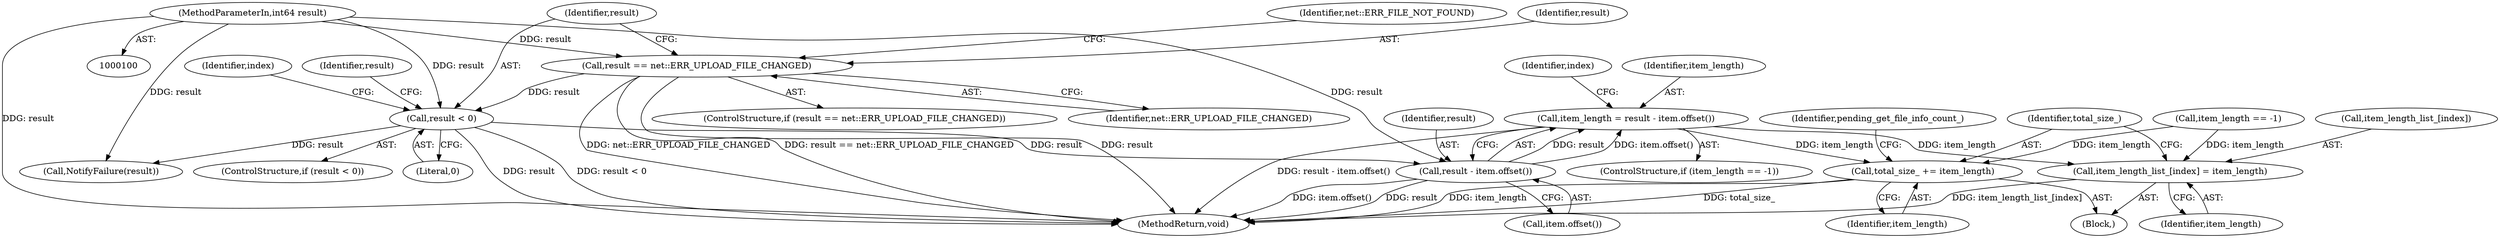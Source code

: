 digraph "1_Chrome_58936737b65052775b67b1409b87edbbbc09f72b_1@integer" {
"1000146" [label="(Call,item_length = result - item.offset())"];
"1000148" [label="(Call,result - item.offset())"];
"1000117" [label="(Call,result < 0)"];
"1000108" [label="(Call,result == net::ERR_UPLOAD_FILE_CHANGED)"];
"1000102" [label="(MethodParameterIn,int64 result)"];
"1000154" [label="(Call,item_length_list_[index] = item_length)"];
"1000159" [label="(Call,total_size_ += item_length)"];
"1000116" [label="(ControlStructure,if (result < 0))"];
"1000161" [label="(Identifier,item_length)"];
"1000150" [label="(Call,item.offset())"];
"1000141" [label="(ControlStructure,if (item_length == -1))"];
"1000118" [label="(Identifier,result)"];
"1000152" [label="(Identifier,index)"];
"1000125" [label="(Identifier,index)"];
"1000155" [label="(Call,item_length_list_[index])"];
"1000119" [label="(Literal,0)"];
"1000159" [label="(Call,total_size_ += item_length)"];
"1000142" [label="(Call,item_length == -1)"];
"1000110" [label="(Identifier,net::ERR_UPLOAD_FILE_CHANGED)"];
"1000108" [label="(Call,result == net::ERR_UPLOAD_FILE_CHANGED)"];
"1000117" [label="(Call,result < 0)"];
"1000107" [label="(ControlStructure,if (result == net::ERR_UPLOAD_FILE_CHANGED))"];
"1000103" [label="(Block,)"];
"1000146" [label="(Call,item_length = result - item.offset())"];
"1000121" [label="(Call,NotifyFailure(result))"];
"1000158" [label="(Identifier,item_length)"];
"1000148" [label="(Call,result - item.offset())"];
"1000149" [label="(Identifier,result)"];
"1000102" [label="(MethodParameterIn,int64 result)"];
"1000113" [label="(Identifier,net::ERR_FILE_NOT_FOUND)"];
"1000109" [label="(Identifier,result)"];
"1000154" [label="(Call,item_length_list_[index] = item_length)"];
"1000122" [label="(Identifier,result)"];
"1000147" [label="(Identifier,item_length)"];
"1000160" [label="(Identifier,total_size_)"];
"1000169" [label="(MethodReturn,void)"];
"1000165" [label="(Identifier,pending_get_file_info_count_)"];
"1000146" -> "1000141"  [label="AST: "];
"1000146" -> "1000148"  [label="CFG: "];
"1000147" -> "1000146"  [label="AST: "];
"1000148" -> "1000146"  [label="AST: "];
"1000152" -> "1000146"  [label="CFG: "];
"1000146" -> "1000169"  [label="DDG: result - item.offset()"];
"1000148" -> "1000146"  [label="DDG: result"];
"1000148" -> "1000146"  [label="DDG: item.offset()"];
"1000146" -> "1000154"  [label="DDG: item_length"];
"1000146" -> "1000159"  [label="DDG: item_length"];
"1000148" -> "1000150"  [label="CFG: "];
"1000149" -> "1000148"  [label="AST: "];
"1000150" -> "1000148"  [label="AST: "];
"1000148" -> "1000169"  [label="DDG: item.offset()"];
"1000148" -> "1000169"  [label="DDG: result"];
"1000117" -> "1000148"  [label="DDG: result"];
"1000102" -> "1000148"  [label="DDG: result"];
"1000117" -> "1000116"  [label="AST: "];
"1000117" -> "1000119"  [label="CFG: "];
"1000118" -> "1000117"  [label="AST: "];
"1000119" -> "1000117"  [label="AST: "];
"1000122" -> "1000117"  [label="CFG: "];
"1000125" -> "1000117"  [label="CFG: "];
"1000117" -> "1000169"  [label="DDG: result"];
"1000117" -> "1000169"  [label="DDG: result < 0"];
"1000108" -> "1000117"  [label="DDG: result"];
"1000102" -> "1000117"  [label="DDG: result"];
"1000117" -> "1000121"  [label="DDG: result"];
"1000108" -> "1000107"  [label="AST: "];
"1000108" -> "1000110"  [label="CFG: "];
"1000109" -> "1000108"  [label="AST: "];
"1000110" -> "1000108"  [label="AST: "];
"1000113" -> "1000108"  [label="CFG: "];
"1000118" -> "1000108"  [label="CFG: "];
"1000108" -> "1000169"  [label="DDG: result == net::ERR_UPLOAD_FILE_CHANGED"];
"1000108" -> "1000169"  [label="DDG: result"];
"1000108" -> "1000169"  [label="DDG: net::ERR_UPLOAD_FILE_CHANGED"];
"1000102" -> "1000108"  [label="DDG: result"];
"1000102" -> "1000100"  [label="AST: "];
"1000102" -> "1000169"  [label="DDG: result"];
"1000102" -> "1000121"  [label="DDG: result"];
"1000154" -> "1000103"  [label="AST: "];
"1000154" -> "1000158"  [label="CFG: "];
"1000155" -> "1000154"  [label="AST: "];
"1000158" -> "1000154"  [label="AST: "];
"1000160" -> "1000154"  [label="CFG: "];
"1000154" -> "1000169"  [label="DDG: item_length_list_[index]"];
"1000142" -> "1000154"  [label="DDG: item_length"];
"1000159" -> "1000103"  [label="AST: "];
"1000159" -> "1000161"  [label="CFG: "];
"1000160" -> "1000159"  [label="AST: "];
"1000161" -> "1000159"  [label="AST: "];
"1000165" -> "1000159"  [label="CFG: "];
"1000159" -> "1000169"  [label="DDG: total_size_"];
"1000159" -> "1000169"  [label="DDG: item_length"];
"1000142" -> "1000159"  [label="DDG: item_length"];
}
